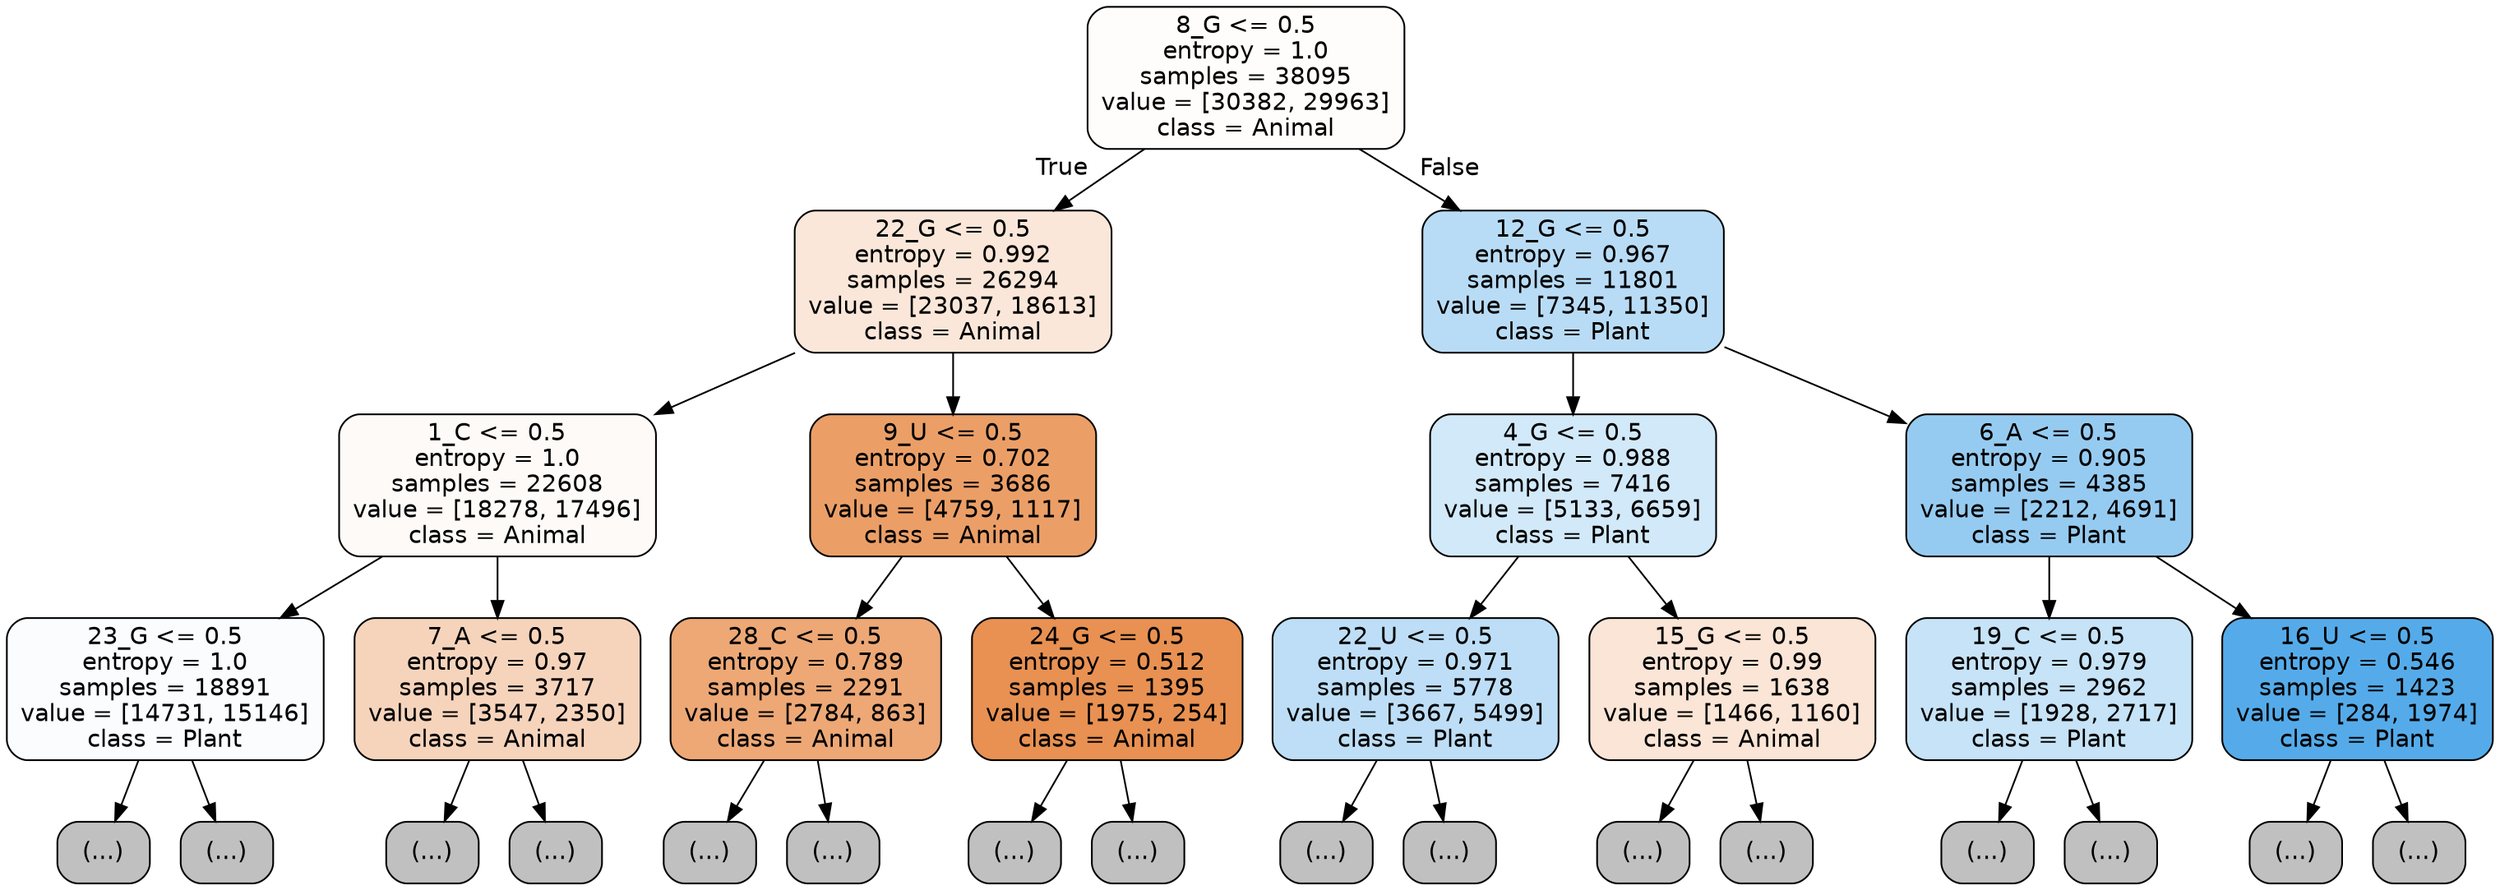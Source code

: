 digraph Tree {
node [shape=box, style="filled, rounded", color="black", fontname="helvetica"] ;
edge [fontname="helvetica"] ;
0 [label="8_G <= 0.5\nentropy = 1.0\nsamples = 38095\nvalue = [30382, 29963]\nclass = Animal", fillcolor="#fffdfc"] ;
1 [label="22_G <= 0.5\nentropy = 0.992\nsamples = 26294\nvalue = [23037, 18613]\nclass = Animal", fillcolor="#fae7d9"] ;
0 -> 1 [labeldistance=2.5, labelangle=45, headlabel="True"] ;
2 [label="1_C <= 0.5\nentropy = 1.0\nsamples = 22608\nvalue = [18278, 17496]\nclass = Animal", fillcolor="#fefaf7"] ;
1 -> 2 ;
3 [label="23_G <= 0.5\nentropy = 1.0\nsamples = 18891\nvalue = [14731, 15146]\nclass = Plant", fillcolor="#fafcfe"] ;
2 -> 3 ;
4 [label="(...)", fillcolor="#C0C0C0"] ;
3 -> 4 ;
8187 [label="(...)", fillcolor="#C0C0C0"] ;
3 -> 8187 ;
8524 [label="7_A <= 0.5\nentropy = 0.97\nsamples = 3717\nvalue = [3547, 2350]\nclass = Animal", fillcolor="#f6d4bc"] ;
2 -> 8524 ;
8525 [label="(...)", fillcolor="#C0C0C0"] ;
8524 -> 8525 ;
10116 [label="(...)", fillcolor="#C0C0C0"] ;
8524 -> 10116 ;
10627 [label="9_U <= 0.5\nentropy = 0.702\nsamples = 3686\nvalue = [4759, 1117]\nclass = Animal", fillcolor="#eb9f67"] ;
1 -> 10627 ;
10628 [label="28_C <= 0.5\nentropy = 0.789\nsamples = 2291\nvalue = [2784, 863]\nclass = Animal", fillcolor="#eda876"] ;
10627 -> 10628 ;
10629 [label="(...)", fillcolor="#C0C0C0"] ;
10628 -> 10629 ;
11608 [label="(...)", fillcolor="#C0C0C0"] ;
10628 -> 11608 ;
11609 [label="24_G <= 0.5\nentropy = 0.512\nsamples = 1395\nvalue = [1975, 254]\nclass = Animal", fillcolor="#e89152"] ;
10627 -> 11609 ;
11610 [label="(...)", fillcolor="#C0C0C0"] ;
11609 -> 11610 ;
11979 [label="(...)", fillcolor="#C0C0C0"] ;
11609 -> 11979 ;
12018 [label="12_G <= 0.5\nentropy = 0.967\nsamples = 11801\nvalue = [7345, 11350]\nclass = Plant", fillcolor="#b9dcf6"] ;
0 -> 12018 [labeldistance=2.5, labelangle=-45, headlabel="False"] ;
12019 [label="4_G <= 0.5\nentropy = 0.988\nsamples = 7416\nvalue = [5133, 6659]\nclass = Plant", fillcolor="#d2e9f9"] ;
12018 -> 12019 ;
12020 [label="22_U <= 0.5\nentropy = 0.971\nsamples = 5778\nvalue = [3667, 5499]\nclass = Plant", fillcolor="#bddef6"] ;
12019 -> 12020 ;
12021 [label="(...)", fillcolor="#C0C0C0"] ;
12020 -> 12021 ;
14168 [label="(...)", fillcolor="#C0C0C0"] ;
12020 -> 14168 ;
14453 [label="15_G <= 0.5\nentropy = 0.99\nsamples = 1638\nvalue = [1466, 1160]\nclass = Animal", fillcolor="#fae5d6"] ;
12019 -> 14453 ;
14454 [label="(...)", fillcolor="#C0C0C0"] ;
14453 -> 14454 ;
15185 [label="(...)", fillcolor="#C0C0C0"] ;
14453 -> 15185 ;
15466 [label="6_A <= 0.5\nentropy = 0.905\nsamples = 4385\nvalue = [2212, 4691]\nclass = Plant", fillcolor="#96cbf1"] ;
12018 -> 15466 ;
15467 [label="19_C <= 0.5\nentropy = 0.979\nsamples = 2962\nvalue = [1928, 2717]\nclass = Plant", fillcolor="#c6e3f7"] ;
15466 -> 15467 ;
15468 [label="(...)", fillcolor="#C0C0C0"] ;
15467 -> 15468 ;
16231 [label="(...)", fillcolor="#C0C0C0"] ;
15467 -> 16231 ;
16442 [label="16_U <= 0.5\nentropy = 0.546\nsamples = 1423\nvalue = [284, 1974]\nclass = Plant", fillcolor="#55abe9"] ;
15466 -> 16442 ;
16443 [label="(...)", fillcolor="#C0C0C0"] ;
16442 -> 16443 ;
16656 [label="(...)", fillcolor="#C0C0C0"] ;
16442 -> 16656 ;
}